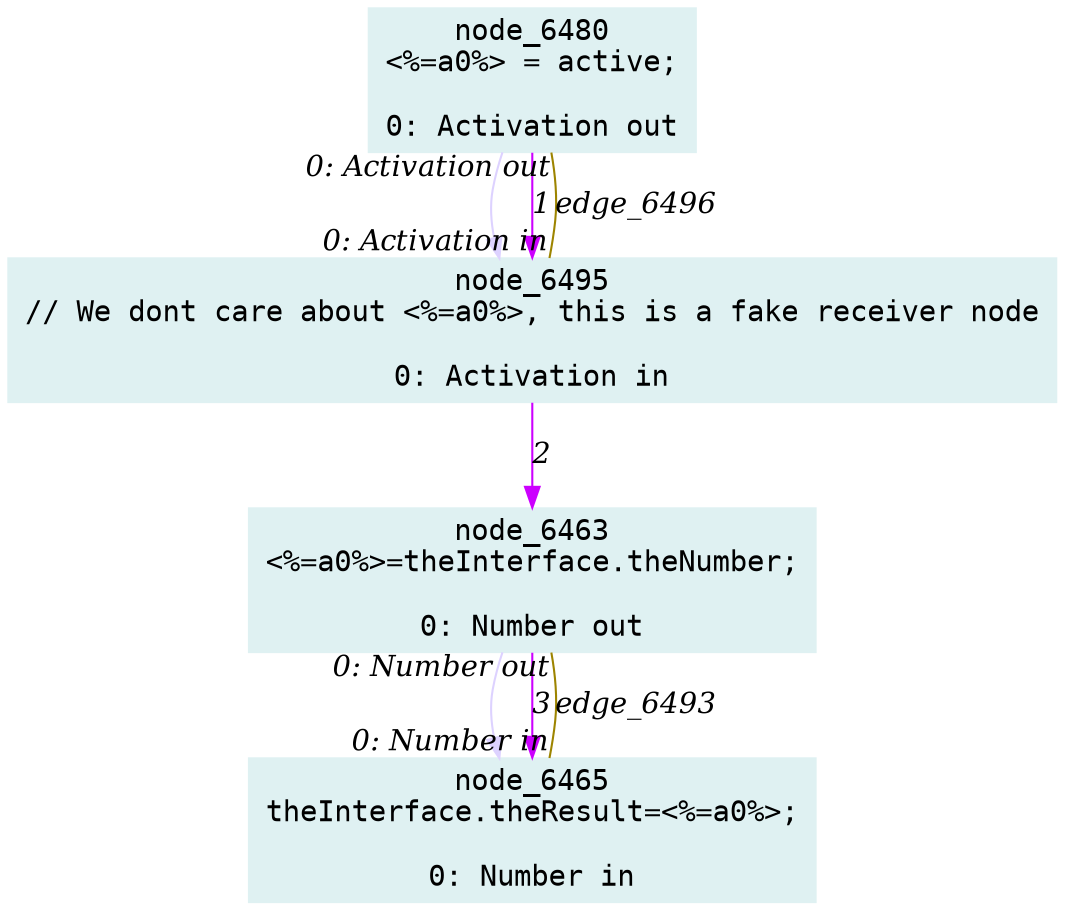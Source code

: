digraph g{node_6463 [shape="box", style="filled", color="#dff1f2", fontname="Courier", label="node_6463
<%=a0%>=theInterface.theNumber;

0: Number out" ]
node_6465 [shape="box", style="filled", color="#dff1f2", fontname="Courier", label="node_6465
theInterface.theResult=<%=a0%>;

0: Number in" ]
node_6480 [shape="box", style="filled", color="#dff1f2", fontname="Courier", label="node_6480
<%=a0%> = active;

0: Activation out" ]
node_6495 [shape="box", style="filled", color="#dff1f2", fontname="Courier", label="node_6495
// We dont care about <%=a0%>, this is a fake receiver node

0: Activation in" ]
node_6463 -> node_6465 [dir=forward, arrowHead=normal, fontname="Times-Italic", arrowsize=1, color="#ddd2ff", label="",  headlabel="", taillabel="" ]
node_6480 -> node_6495 [dir=forward, arrowHead=normal, fontname="Times-Italic", arrowsize=1, color="#ddd2ff", label="",  headlabel="", taillabel="" ]
node_6480 -> node_6495 [dir=forward, arrowHead=normal, fontname="Times-Italic", arrowsize=1, color="#cc00ff", label="1",  headlabel="", taillabel="" ]
node_6495 -> node_6463 [dir=forward, arrowHead=normal, fontname="Times-Italic", arrowsize=1, color="#cc00ff", label="2",  headlabel="", taillabel="" ]
node_6463 -> node_6465 [dir=forward, arrowHead=normal, fontname="Times-Italic", arrowsize=1, color="#cc00ff", label="3",  headlabel="", taillabel="" ]
node_6463 -> node_6465 [dir=none, arrowHead=none, fontname="Times-Italic", arrowsize=1, color="#9d8400", label="edge_6493",  headlabel="0: Number in", taillabel="0: Number out" ]
node_6480 -> node_6495 [dir=none, arrowHead=none, fontname="Times-Italic", arrowsize=1, color="#9d8400", label="edge_6496",  headlabel="0: Activation in", taillabel="0: Activation out" ]
}